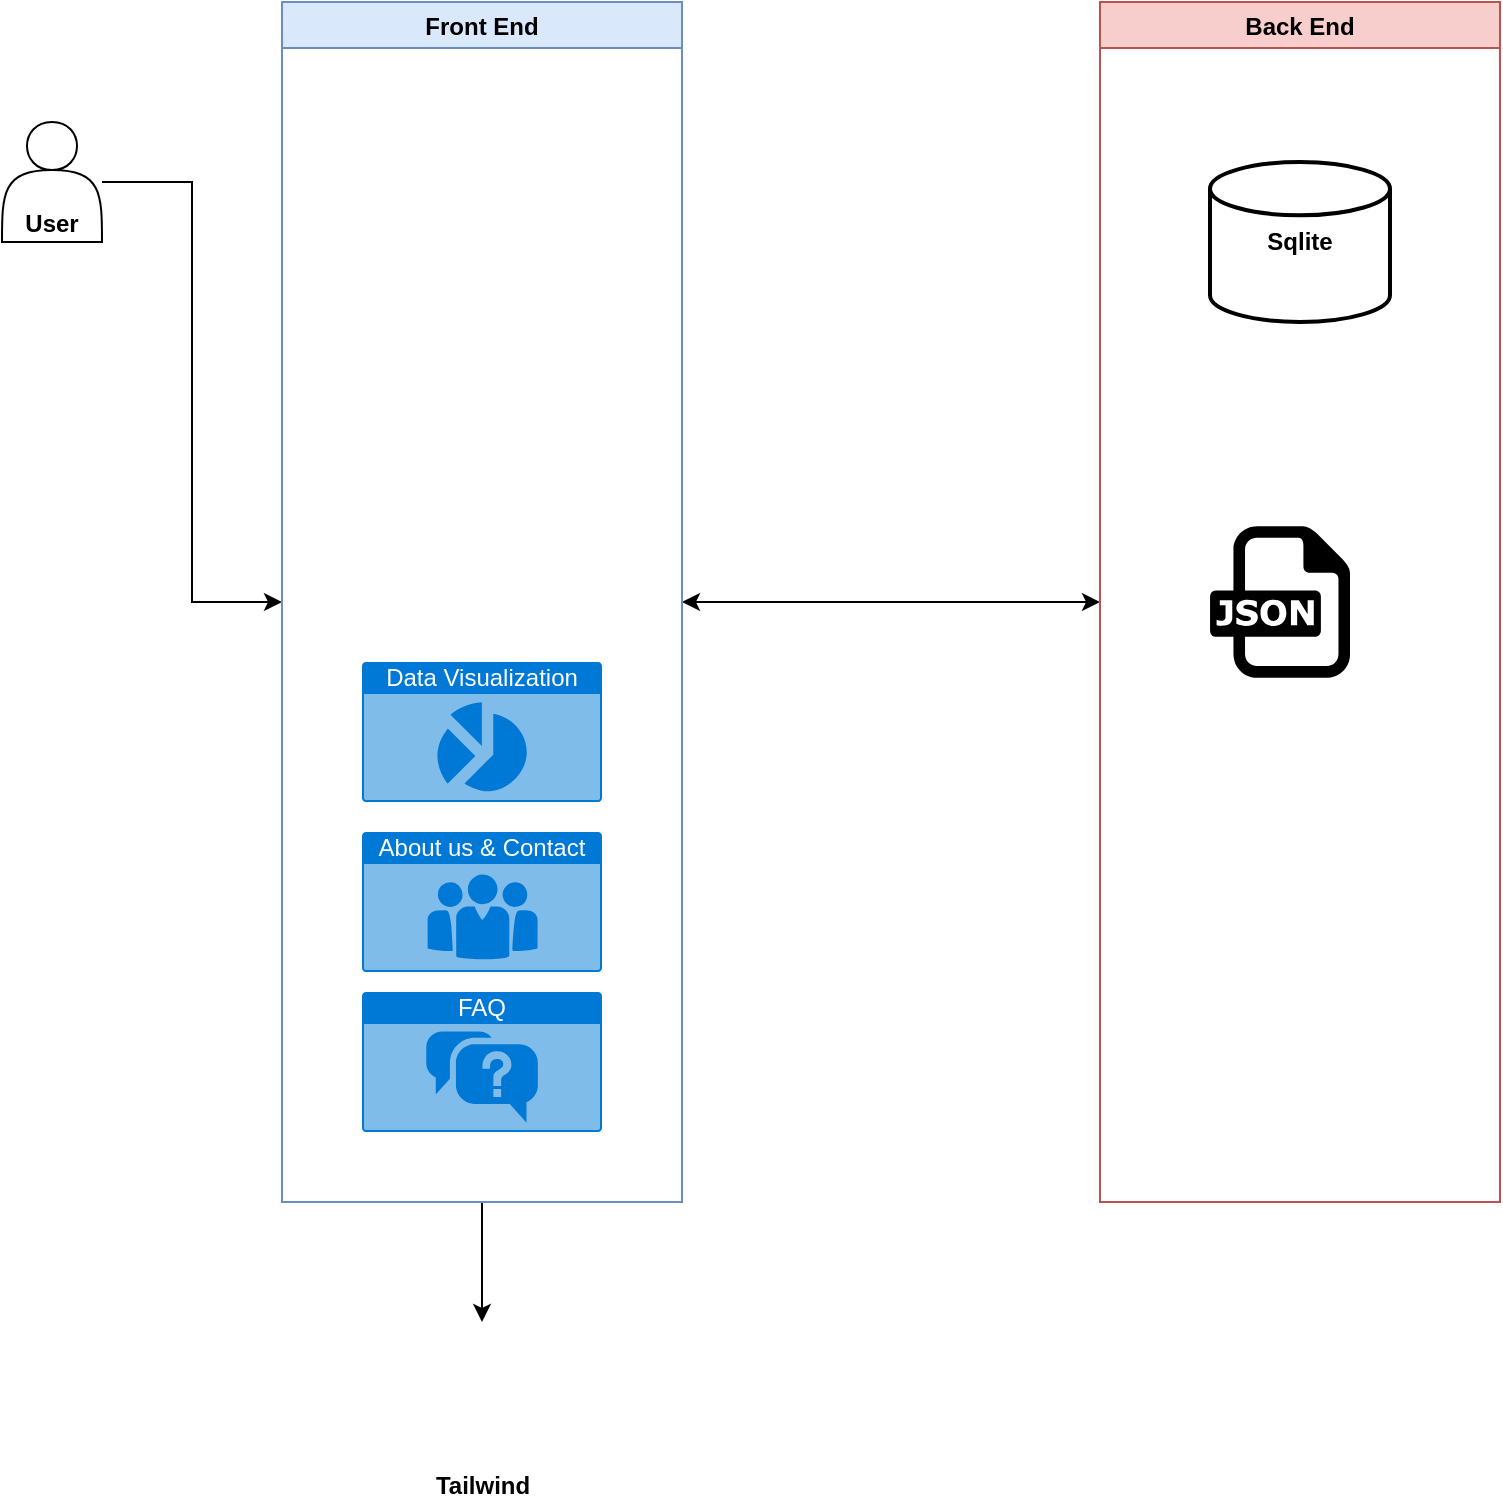 <mxfile version="24.7.4">
  <diagram name="Page-1" id="UJ-xPzX6-R15hK4AEenr">
    <mxGraphModel dx="1434" dy="778" grid="1" gridSize="10" guides="1" tooltips="1" connect="1" arrows="1" fold="1" page="1" pageScale="1" pageWidth="850" pageHeight="1100" math="0" shadow="0">
      <root>
        <mxCell id="0" />
        <mxCell id="1" parent="0" />
        <mxCell id="73YTJMfirVBhKPGLGLqU-14" style="edgeStyle=orthogonalEdgeStyle;rounded=0;orthogonalLoop=1;jettySize=auto;html=1;entryX=0;entryY=0.5;entryDx=0;entryDy=0;" edge="1" parent="1" source="73YTJMfirVBhKPGLGLqU-4" target="73YTJMfirVBhKPGLGLqU-6">
          <mxGeometry relative="1" as="geometry" />
        </mxCell>
        <mxCell id="73YTJMfirVBhKPGLGLqU-4" value="User" style="shape=actor;whiteSpace=wrap;html=1;verticalAlign=bottom;fontStyle=1" vertex="1" parent="1">
          <mxGeometry x="100" y="140" width="50" height="60" as="geometry" />
        </mxCell>
        <mxCell id="73YTJMfirVBhKPGLGLqU-5" value="Tailwind" style="shape=image;html=1;verticalAlign=top;verticalLabelPosition=bottom;labelBackgroundColor=#ffffff;imageAspect=0;aspect=fixed;image=https://cdn2.iconfinder.com/data/icons/boxicons-logos/24/bxl-tailwind-css-128.png;fontStyle=1" vertex="1" parent="1">
          <mxGeometry x="306" y="740" width="68" height="68" as="geometry" />
        </mxCell>
        <mxCell id="73YTJMfirVBhKPGLGLqU-15" style="edgeStyle=orthogonalEdgeStyle;rounded=0;orthogonalLoop=1;jettySize=auto;html=1;exitX=0.5;exitY=1;exitDx=0;exitDy=0;entryX=0.5;entryY=0;entryDx=0;entryDy=0;" edge="1" parent="1" source="73YTJMfirVBhKPGLGLqU-6" target="73YTJMfirVBhKPGLGLqU-5">
          <mxGeometry relative="1" as="geometry" />
        </mxCell>
        <mxCell id="73YTJMfirVBhKPGLGLqU-16" style="edgeStyle=orthogonalEdgeStyle;rounded=0;orthogonalLoop=1;jettySize=auto;html=1;exitX=1;exitY=0.5;exitDx=0;exitDy=0;entryX=0;entryY=0.5;entryDx=0;entryDy=0;startArrow=classic;startFill=1;" edge="1" parent="1" source="73YTJMfirVBhKPGLGLqU-6" target="73YTJMfirVBhKPGLGLqU-7">
          <mxGeometry relative="1" as="geometry" />
        </mxCell>
        <mxCell id="73YTJMfirVBhKPGLGLqU-6" value="Front End" style="swimlane;fillColor=#dae8fc;strokeColor=#6c8ebf;" vertex="1" parent="1">
          <mxGeometry x="240" y="80" width="200" height="600" as="geometry" />
        </mxCell>
        <mxCell id="73YTJMfirVBhKPGLGLqU-11" value="FAQ" style="html=1;whiteSpace=wrap;strokeColor=none;fillColor=#0079D6;labelPosition=center;verticalLabelPosition=middle;verticalAlign=top;align=center;fontSize=12;outlineConnect=0;spacingTop=-6;fontColor=#FFFFFF;sketch=0;shape=mxgraph.sitemap.faq;" vertex="1" parent="73YTJMfirVBhKPGLGLqU-6">
          <mxGeometry x="40" y="495" width="120" height="70" as="geometry" />
        </mxCell>
        <mxCell id="73YTJMfirVBhKPGLGLqU-12" value="About us &amp;amp; Contact" style="html=1;whiteSpace=wrap;strokeColor=none;fillColor=#0079D6;labelPosition=center;verticalLabelPosition=middle;verticalAlign=top;align=center;fontSize=12;outlineConnect=0;spacingTop=-6;fontColor=#FFFFFF;sketch=0;shape=mxgraph.sitemap.about_us;" vertex="1" parent="73YTJMfirVBhKPGLGLqU-6">
          <mxGeometry x="40" y="415" width="120" height="70" as="geometry" />
        </mxCell>
        <mxCell id="73YTJMfirVBhKPGLGLqU-13" value="Data Visualization" style="html=1;whiteSpace=wrap;strokeColor=none;fillColor=#0079D6;labelPosition=center;verticalLabelPosition=middle;verticalAlign=top;align=center;fontSize=12;outlineConnect=0;spacingTop=-6;fontColor=#FFFFFF;sketch=0;shape=mxgraph.sitemap.chart;" vertex="1" parent="73YTJMfirVBhKPGLGLqU-6">
          <mxGeometry x="40" y="330" width="120" height="70" as="geometry" />
        </mxCell>
        <mxCell id="73YTJMfirVBhKPGLGLqU-7" value="Back End" style="swimlane;fillColor=#f8cecc;strokeColor=#b85450;" vertex="1" parent="1">
          <mxGeometry x="649" y="80" width="200" height="600" as="geometry" />
        </mxCell>
        <mxCell id="73YTJMfirVBhKPGLGLqU-8" value="&lt;b&gt;Sqlite&lt;/b&gt;" style="strokeWidth=2;html=1;shape=mxgraph.flowchart.database;whiteSpace=wrap;" vertex="1" parent="73YTJMfirVBhKPGLGLqU-7">
          <mxGeometry x="55" y="80" width="90" height="80" as="geometry" />
        </mxCell>
        <mxCell id="73YTJMfirVBhKPGLGLqU-10" value="" style="dashed=0;outlineConnect=0;html=1;align=center;labelPosition=center;verticalLabelPosition=bottom;verticalAlign=top;shape=mxgraph.weblogos.json" vertex="1" parent="73YTJMfirVBhKPGLGLqU-7">
          <mxGeometry x="55" y="262.1" width="70" height="75.8" as="geometry" />
        </mxCell>
      </root>
    </mxGraphModel>
  </diagram>
</mxfile>

